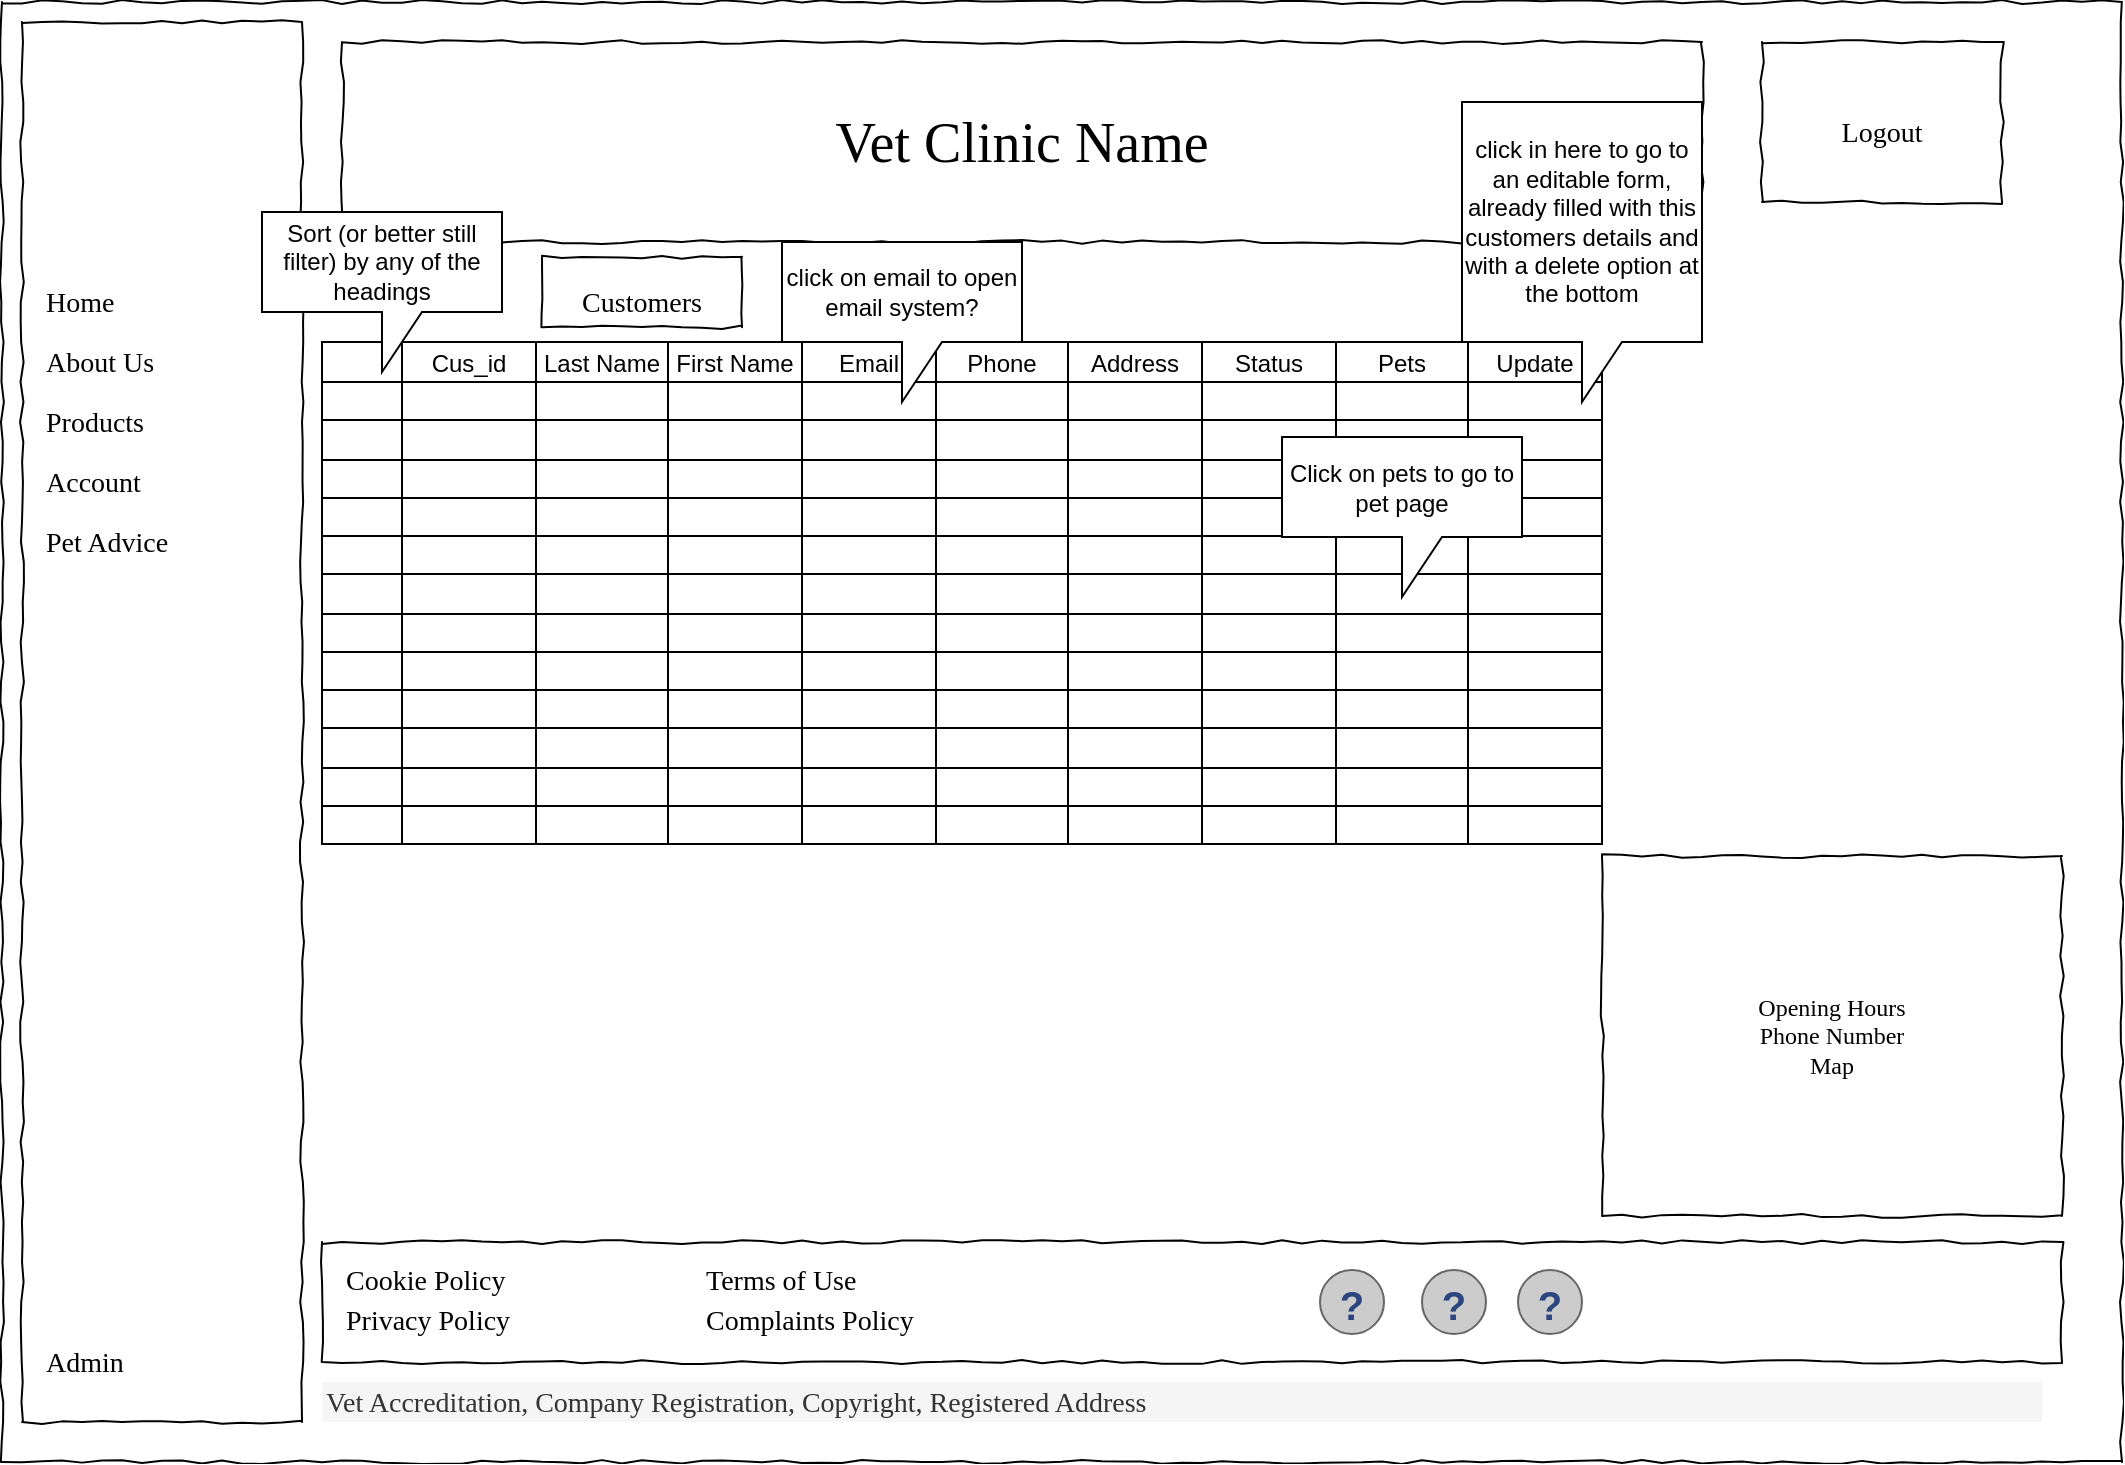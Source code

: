 <mxfile version="21.2.1" type="device">
  <diagram name="Page-1" id="03018318-947c-dd8e-b7a3-06fadd420f32">
    <mxGraphModel dx="1034" dy="700" grid="1" gridSize="10" guides="1" tooltips="1" connect="1" arrows="1" fold="1" page="1" pageScale="1" pageWidth="1100" pageHeight="850" background="none" math="0" shadow="0">
      <root>
        <mxCell id="0" />
        <mxCell id="1" parent="0" />
        <mxCell id="677b7b8949515195-1" value="" style="whiteSpace=wrap;html=1;rounded=0;shadow=0;labelBackgroundColor=none;strokeColor=#000000;strokeWidth=1;fillColor=none;fontFamily=Verdana;fontSize=12;fontColor=#000000;align=center;comic=1;" parent="1" vertex="1">
          <mxGeometry x="20" y="20" width="1060" height="730" as="geometry" />
        </mxCell>
        <mxCell id="677b7b8949515195-8" value="" style="whiteSpace=wrap;html=1;rounded=0;shadow=0;labelBackgroundColor=none;strokeWidth=1;fillColor=none;fontFamily=Verdana;fontSize=12;align=center;comic=1;" parent="1" vertex="1">
          <mxGeometry x="30" y="30" width="140" height="700" as="geometry" />
        </mxCell>
        <mxCell id="677b7b8949515195-26" value="&lt;div&gt;Opening Hours&lt;/div&gt;&lt;div&gt;Phone Number&lt;/div&gt;&lt;div&gt;Map&lt;br&gt;&lt;/div&gt;" style="whiteSpace=wrap;html=1;rounded=0;shadow=0;labelBackgroundColor=none;strokeWidth=1;fillColor=none;fontFamily=Verdana;fontSize=12;align=center;comic=1;" parent="1" vertex="1">
          <mxGeometry x="820" y="447" width="230" height="180" as="geometry" />
        </mxCell>
        <mxCell id="qz_svecnsdqs3by7-r_0-2" value="Vet Clinic Name" style="whiteSpace=wrap;html=1;rounded=0;shadow=0;labelBackgroundColor=none;strokeWidth=1;fontFamily=Verdana;fontSize=28;align=center;comic=1;" parent="1" vertex="1">
          <mxGeometry x="190" y="40" width="680" height="100" as="geometry" />
        </mxCell>
        <mxCell id="qz_svecnsdqs3by7-r_0-8" value="" style="whiteSpace=wrap;html=1;rounded=0;shadow=0;labelBackgroundColor=none;strokeWidth=1;fontFamily=Verdana;fontSize=28;align=center;comic=1;" parent="1" vertex="1">
          <mxGeometry x="180" y="640" width="870" height="60" as="geometry" />
        </mxCell>
        <mxCell id="qz_svecnsdqs3by7-r_0-9" value="" style="verticalLabelPosition=bottom;shadow=0;dashed=0;align=center;html=1;verticalAlign=top;strokeWidth=1;shape=mxgraph.mockup.misc.help_icon;" parent="1" vertex="1">
          <mxGeometry x="730" y="654" width="32" height="32" as="geometry" />
        </mxCell>
        <mxCell id="qz_svecnsdqs3by7-r_0-10" value="" style="verticalLabelPosition=bottom;shadow=0;dashed=0;align=center;html=1;verticalAlign=top;strokeWidth=1;shape=mxgraph.mockup.misc.help_icon;" parent="1" vertex="1">
          <mxGeometry x="679" y="654" width="32" height="32" as="geometry" />
        </mxCell>
        <mxCell id="qz_svecnsdqs3by7-r_0-11" value="" style="verticalLabelPosition=bottom;shadow=0;dashed=0;align=center;html=1;verticalAlign=top;strokeWidth=1;shape=mxgraph.mockup.misc.help_icon;" parent="1" vertex="1">
          <mxGeometry x="778" y="654" width="32" height="32" as="geometry" />
        </mxCell>
        <mxCell id="qz_svecnsdqs3by7-r_0-12" value="Cookie Policy" style="text;html=1;points=[];align=left;verticalAlign=top;spacingTop=-4;fontSize=14;fontFamily=Verdana" parent="1" vertex="1">
          <mxGeometry x="190" y="649" width="100" height="20" as="geometry" />
        </mxCell>
        <mxCell id="qz_svecnsdqs3by7-r_0-13" value="Vet Accreditation, Company Registration, Copyright, Registered Address" style="text;html=1;points=[];align=left;verticalAlign=top;spacingTop=-4;fontSize=14;fontFamily=Verdana;fillColor=#f5f5f5;fontColor=#333333;strokeColor=none;" parent="1" vertex="1">
          <mxGeometry x="180" y="710" width="860" height="20" as="geometry" />
        </mxCell>
        <mxCell id="qz_svecnsdqs3by7-r_0-14" value="Privacy Policy" style="text;html=1;points=[];align=left;verticalAlign=top;spacingTop=-4;fontSize=14;fontFamily=Verdana" parent="1" vertex="1">
          <mxGeometry x="190" y="669" width="100" height="20" as="geometry" />
        </mxCell>
        <mxCell id="qz_svecnsdqs3by7-r_0-15" value="Terms of Use" style="text;html=1;points=[];align=left;verticalAlign=top;spacingTop=-4;fontSize=14;fontFamily=Verdana" parent="1" vertex="1">
          <mxGeometry x="370" y="649" width="100" height="20" as="geometry" />
        </mxCell>
        <mxCell id="qz_svecnsdqs3by7-r_0-16" value="Complaints Policy" style="text;html=1;points=[];align=left;verticalAlign=top;spacingTop=-4;fontSize=14;fontFamily=Verdana" parent="1" vertex="1">
          <mxGeometry x="370" y="669" width="100" height="20" as="geometry" />
        </mxCell>
        <mxCell id="qz_svecnsdqs3by7-r_0-17" value="&lt;div align=&quot;center&quot;&gt;&lt;font style=&quot;font-size: 14px;&quot;&gt;Logout&lt;/font&gt;&lt;/div&gt;" style="whiteSpace=wrap;html=1;rounded=0;shadow=0;labelBackgroundColor=none;strokeWidth=1;fontFamily=Verdana;fontSize=28;align=center;comic=1;" parent="1" vertex="1">
          <mxGeometry x="900" y="40" width="120" height="80" as="geometry" />
        </mxCell>
        <mxCell id="qz_svecnsdqs3by7-r_0-19" value="Home" style="text;html=1;points=[];align=left;verticalAlign=top;spacingTop=-4;fontSize=14;fontFamily=Verdana" parent="1" vertex="1">
          <mxGeometry x="40" y="160" width="110" height="20" as="geometry" />
        </mxCell>
        <mxCell id="qz_svecnsdqs3by7-r_0-20" value="About Us" style="text;html=1;points=[];align=left;verticalAlign=top;spacingTop=-4;fontSize=14;fontFamily=Verdana" parent="1" vertex="1">
          <mxGeometry x="40" y="190" width="110" height="20" as="geometry" />
        </mxCell>
        <mxCell id="qz_svecnsdqs3by7-r_0-21" value="Products" style="text;html=1;points=[];align=left;verticalAlign=top;spacingTop=-4;fontSize=14;fontFamily=Verdana" parent="1" vertex="1">
          <mxGeometry x="40" y="220" width="110" height="20" as="geometry" />
        </mxCell>
        <mxCell id="qz_svecnsdqs3by7-r_0-22" value="Account" style="text;html=1;points=[];align=left;verticalAlign=top;spacingTop=-4;fontSize=14;fontFamily=Verdana" parent="1" vertex="1">
          <mxGeometry x="40" y="250" width="110" height="20" as="geometry" />
        </mxCell>
        <mxCell id="qz_svecnsdqs3by7-r_0-23" value="Pet Advice" style="text;html=1;points=[];align=left;verticalAlign=top;spacingTop=-4;fontSize=14;fontFamily=Verdana" parent="1" vertex="1">
          <mxGeometry x="40" y="280" width="110" height="20" as="geometry" />
        </mxCell>
        <mxCell id="qz_svecnsdqs3by7-r_0-25" value="Admin" style="text;html=1;points=[];align=left;verticalAlign=top;spacingTop=-4;fontSize=14;fontFamily=Verdana" parent="1" vertex="1">
          <mxGeometry x="40" y="690" width="110" height="20" as="geometry" />
        </mxCell>
        <mxCell id="YpGhRkBLHknayNMrXKQS-291" value="" style="shape=table;childLayout=tableLayout;startSize=0;fillColor=none;collapsible=0;recursiveResize=0;expand=0;" parent="1" vertex="1">
          <mxGeometry x="180" y="190" width="640" height="251" as="geometry" />
        </mxCell>
        <mxCell id="YpGhRkBLHknayNMrXKQS-292" value="" style="shape=tableRow;horizontal=0;swimlaneHead=0;swimlaneBody=0;top=0;left=0;strokeColor=inherit;bottom=0;right=0;dropTarget=0;fontStyle=0;fillColor=none;points=[[0,0.5],[1,0.5]];portConstraint=eastwest;startSize=40;collapsible=0;recursiveResize=0;expand=0;" parent="YpGhRkBLHknayNMrXKQS-291" vertex="1">
          <mxGeometry width="640" height="20" as="geometry" />
        </mxCell>
        <mxCell id="YpGhRkBLHknayNMrXKQS-293" value="Cus_id" style="swimlane;swimlaneHead=0;swimlaneBody=0;fontStyle=0;strokeColor=inherit;connectable=0;fillColor=none;startSize=40;collapsible=0;recursiveResize=0;expand=0;" parent="YpGhRkBLHknayNMrXKQS-292" vertex="1">
          <mxGeometry x="40" width="67" height="20" as="geometry">
            <mxRectangle width="67" height="20" as="alternateBounds" />
          </mxGeometry>
        </mxCell>
        <mxCell id="YpGhRkBLHknayNMrXKQS-294" value="Last Name" style="swimlane;swimlaneHead=0;swimlaneBody=0;fontStyle=0;strokeColor=inherit;connectable=0;fillColor=none;startSize=40;collapsible=0;recursiveResize=0;expand=0;" parent="YpGhRkBLHknayNMrXKQS-292" vertex="1">
          <mxGeometry x="107" width="66" height="20" as="geometry">
            <mxRectangle width="66" height="20" as="alternateBounds" />
          </mxGeometry>
        </mxCell>
        <mxCell id="YpGhRkBLHknayNMrXKQS-295" value="First Name" style="swimlane;swimlaneHead=0;swimlaneBody=0;fontStyle=0;strokeColor=inherit;connectable=0;fillColor=none;startSize=40;collapsible=0;recursiveResize=0;expand=0;" parent="YpGhRkBLHknayNMrXKQS-292" vertex="1">
          <mxGeometry x="173" width="67" height="20" as="geometry">
            <mxRectangle width="67" height="20" as="alternateBounds" />
          </mxGeometry>
        </mxCell>
        <mxCell id="YpGhRkBLHknayNMrXKQS-296" value="Email" style="swimlane;swimlaneHead=0;swimlaneBody=0;fontStyle=0;strokeColor=inherit;connectable=0;fillColor=none;startSize=40;collapsible=0;recursiveResize=0;expand=0;" parent="YpGhRkBLHknayNMrXKQS-292" vertex="1">
          <mxGeometry x="240" width="67" height="20" as="geometry">
            <mxRectangle width="67" height="20" as="alternateBounds" />
          </mxGeometry>
        </mxCell>
        <mxCell id="YpGhRkBLHknayNMrXKQS-297" value="Phone" style="swimlane;swimlaneHead=0;swimlaneBody=0;fontStyle=0;strokeColor=inherit;connectable=0;fillColor=none;startSize=40;collapsible=0;recursiveResize=0;expand=0;" parent="YpGhRkBLHknayNMrXKQS-292" vertex="1">
          <mxGeometry x="307" width="66" height="20" as="geometry">
            <mxRectangle width="66" height="20" as="alternateBounds" />
          </mxGeometry>
        </mxCell>
        <mxCell id="YpGhRkBLHknayNMrXKQS-298" value="Address" style="swimlane;swimlaneHead=0;swimlaneBody=0;fontStyle=0;strokeColor=inherit;connectable=0;fillColor=none;startSize=40;collapsible=0;recursiveResize=0;expand=0;" parent="YpGhRkBLHknayNMrXKQS-292" vertex="1">
          <mxGeometry x="373" width="67" height="20" as="geometry">
            <mxRectangle width="67" height="20" as="alternateBounds" />
          </mxGeometry>
        </mxCell>
        <mxCell id="YpGhRkBLHknayNMrXKQS-299" value="Status" style="swimlane;swimlaneHead=0;swimlaneBody=0;fontStyle=0;strokeColor=inherit;connectable=0;fillColor=none;startSize=40;collapsible=0;recursiveResize=0;expand=0;" parent="YpGhRkBLHknayNMrXKQS-292" vertex="1">
          <mxGeometry x="440" width="67" height="20" as="geometry">
            <mxRectangle width="67" height="20" as="alternateBounds" />
          </mxGeometry>
        </mxCell>
        <mxCell id="YpGhRkBLHknayNMrXKQS-300" value="Pets" style="swimlane;swimlaneHead=0;swimlaneBody=0;fontStyle=0;strokeColor=inherit;connectable=0;fillColor=none;startSize=40;collapsible=0;recursiveResize=0;expand=0;" parent="YpGhRkBLHknayNMrXKQS-292" vertex="1">
          <mxGeometry x="507" width="66" height="20" as="geometry">
            <mxRectangle width="66" height="20" as="alternateBounds" />
          </mxGeometry>
        </mxCell>
        <mxCell id="YpGhRkBLHknayNMrXKQS-301" value="Update" style="swimlane;swimlaneHead=0;swimlaneBody=0;fontStyle=0;strokeColor=inherit;connectable=0;fillColor=none;startSize=40;collapsible=0;recursiveResize=0;expand=0;" parent="YpGhRkBLHknayNMrXKQS-292" vertex="1">
          <mxGeometry x="573" width="67" height="20" as="geometry">
            <mxRectangle width="67" height="20" as="alternateBounds" />
          </mxGeometry>
        </mxCell>
        <mxCell id="YpGhRkBLHknayNMrXKQS-302" value="" style="shape=tableRow;horizontal=0;swimlaneHead=0;swimlaneBody=0;top=0;left=0;strokeColor=inherit;bottom=0;right=0;dropTarget=0;fontStyle=0;fillColor=none;points=[[0,0.5],[1,0.5]];portConstraint=eastwest;startSize=40;collapsible=0;recursiveResize=0;expand=0;" parent="YpGhRkBLHknayNMrXKQS-291" vertex="1">
          <mxGeometry y="20" width="640" height="19" as="geometry" />
        </mxCell>
        <mxCell id="YpGhRkBLHknayNMrXKQS-303" value="" style="swimlane;swimlaneHead=0;swimlaneBody=0;fontStyle=0;connectable=0;strokeColor=inherit;fillColor=none;startSize=0;collapsible=0;recursiveResize=0;expand=0;" parent="YpGhRkBLHknayNMrXKQS-302" vertex="1">
          <mxGeometry x="40" width="67" height="19" as="geometry">
            <mxRectangle width="67" height="19" as="alternateBounds" />
          </mxGeometry>
        </mxCell>
        <mxCell id="YpGhRkBLHknayNMrXKQS-304" value="" style="swimlane;swimlaneHead=0;swimlaneBody=0;fontStyle=0;connectable=0;strokeColor=inherit;fillColor=none;startSize=0;collapsible=0;recursiveResize=0;expand=0;" parent="YpGhRkBLHknayNMrXKQS-302" vertex="1">
          <mxGeometry x="107" width="66" height="19" as="geometry">
            <mxRectangle width="66" height="19" as="alternateBounds" />
          </mxGeometry>
        </mxCell>
        <mxCell id="YpGhRkBLHknayNMrXKQS-305" value="" style="swimlane;swimlaneHead=0;swimlaneBody=0;fontStyle=0;connectable=0;strokeColor=inherit;fillColor=none;startSize=0;collapsible=0;recursiveResize=0;expand=0;" parent="YpGhRkBLHknayNMrXKQS-302" vertex="1">
          <mxGeometry x="173" width="67" height="19" as="geometry">
            <mxRectangle width="67" height="19" as="alternateBounds" />
          </mxGeometry>
        </mxCell>
        <mxCell id="YpGhRkBLHknayNMrXKQS-306" value="" style="swimlane;swimlaneHead=0;swimlaneBody=0;fontStyle=0;connectable=0;strokeColor=inherit;fillColor=none;startSize=0;collapsible=0;recursiveResize=0;expand=0;" parent="YpGhRkBLHknayNMrXKQS-302" vertex="1">
          <mxGeometry x="240" width="67" height="19" as="geometry">
            <mxRectangle width="67" height="19" as="alternateBounds" />
          </mxGeometry>
        </mxCell>
        <mxCell id="YpGhRkBLHknayNMrXKQS-307" value="" style="swimlane;swimlaneHead=0;swimlaneBody=0;fontStyle=0;connectable=0;strokeColor=inherit;fillColor=none;startSize=0;collapsible=0;recursiveResize=0;expand=0;" parent="YpGhRkBLHknayNMrXKQS-302" vertex="1">
          <mxGeometry x="307" width="66" height="19" as="geometry">
            <mxRectangle width="66" height="19" as="alternateBounds" />
          </mxGeometry>
        </mxCell>
        <mxCell id="YpGhRkBLHknayNMrXKQS-308" value="" style="swimlane;swimlaneHead=0;swimlaneBody=0;fontStyle=0;connectable=0;strokeColor=inherit;fillColor=none;startSize=0;collapsible=0;recursiveResize=0;expand=0;" parent="YpGhRkBLHknayNMrXKQS-302" vertex="1">
          <mxGeometry x="373" width="67" height="19" as="geometry">
            <mxRectangle width="67" height="19" as="alternateBounds" />
          </mxGeometry>
        </mxCell>
        <mxCell id="YpGhRkBLHknayNMrXKQS-309" value="" style="swimlane;swimlaneHead=0;swimlaneBody=0;fontStyle=0;connectable=0;strokeColor=inherit;fillColor=none;startSize=0;collapsible=0;recursiveResize=0;expand=0;" parent="YpGhRkBLHknayNMrXKQS-302" vertex="1">
          <mxGeometry x="440" width="67" height="19" as="geometry">
            <mxRectangle width="67" height="19" as="alternateBounds" />
          </mxGeometry>
        </mxCell>
        <mxCell id="YpGhRkBLHknayNMrXKQS-310" value="" style="swimlane;swimlaneHead=0;swimlaneBody=0;fontStyle=0;connectable=0;strokeColor=inherit;fillColor=none;startSize=0;collapsible=0;recursiveResize=0;expand=0;" parent="YpGhRkBLHknayNMrXKQS-302" vertex="1">
          <mxGeometry x="507" width="66" height="19" as="geometry">
            <mxRectangle width="66" height="19" as="alternateBounds" />
          </mxGeometry>
        </mxCell>
        <mxCell id="YpGhRkBLHknayNMrXKQS-311" value="" style="swimlane;swimlaneHead=0;swimlaneBody=0;fontStyle=0;connectable=0;strokeColor=inherit;fillColor=none;startSize=0;collapsible=0;recursiveResize=0;expand=0;" parent="YpGhRkBLHknayNMrXKQS-302" vertex="1">
          <mxGeometry x="573" width="67" height="19" as="geometry">
            <mxRectangle width="67" height="19" as="alternateBounds" />
          </mxGeometry>
        </mxCell>
        <mxCell id="YpGhRkBLHknayNMrXKQS-312" value="" style="shape=tableRow;horizontal=0;swimlaneHead=0;swimlaneBody=0;top=0;left=0;strokeColor=inherit;bottom=0;right=0;dropTarget=0;fontStyle=0;fillColor=none;points=[[0,0.5],[1,0.5]];portConstraint=eastwest;startSize=40;collapsible=0;recursiveResize=0;expand=0;" parent="YpGhRkBLHknayNMrXKQS-291" vertex="1">
          <mxGeometry y="39" width="640" height="20" as="geometry" />
        </mxCell>
        <mxCell id="YpGhRkBLHknayNMrXKQS-313" value="" style="swimlane;swimlaneHead=0;swimlaneBody=0;fontStyle=0;connectable=0;strokeColor=inherit;fillColor=none;startSize=0;collapsible=0;recursiveResize=0;expand=0;" parent="YpGhRkBLHknayNMrXKQS-312" vertex="1">
          <mxGeometry x="40" width="67" height="20" as="geometry">
            <mxRectangle width="67" height="20" as="alternateBounds" />
          </mxGeometry>
        </mxCell>
        <mxCell id="YpGhRkBLHknayNMrXKQS-314" value="" style="swimlane;swimlaneHead=0;swimlaneBody=0;fontStyle=0;connectable=0;strokeColor=inherit;fillColor=none;startSize=0;collapsible=0;recursiveResize=0;expand=0;" parent="YpGhRkBLHknayNMrXKQS-312" vertex="1">
          <mxGeometry x="107" width="66" height="20" as="geometry">
            <mxRectangle width="66" height="20" as="alternateBounds" />
          </mxGeometry>
        </mxCell>
        <mxCell id="YpGhRkBLHknayNMrXKQS-315" value="" style="swimlane;swimlaneHead=0;swimlaneBody=0;fontStyle=0;connectable=0;strokeColor=inherit;fillColor=none;startSize=0;collapsible=0;recursiveResize=0;expand=0;" parent="YpGhRkBLHknayNMrXKQS-312" vertex="1">
          <mxGeometry x="173" width="67" height="20" as="geometry">
            <mxRectangle width="67" height="20" as="alternateBounds" />
          </mxGeometry>
        </mxCell>
        <mxCell id="YpGhRkBLHknayNMrXKQS-316" value="" style="swimlane;swimlaneHead=0;swimlaneBody=0;fontStyle=0;connectable=0;strokeColor=inherit;fillColor=none;startSize=0;collapsible=0;recursiveResize=0;expand=0;" parent="YpGhRkBLHknayNMrXKQS-312" vertex="1">
          <mxGeometry x="240" width="67" height="20" as="geometry">
            <mxRectangle width="67" height="20" as="alternateBounds" />
          </mxGeometry>
        </mxCell>
        <mxCell id="YpGhRkBLHknayNMrXKQS-317" value="" style="swimlane;swimlaneHead=0;swimlaneBody=0;fontStyle=0;connectable=0;strokeColor=inherit;fillColor=none;startSize=0;collapsible=0;recursiveResize=0;expand=0;" parent="YpGhRkBLHknayNMrXKQS-312" vertex="1">
          <mxGeometry x="307" width="66" height="20" as="geometry">
            <mxRectangle width="66" height="20" as="alternateBounds" />
          </mxGeometry>
        </mxCell>
        <mxCell id="YpGhRkBLHknayNMrXKQS-318" value="" style="swimlane;swimlaneHead=0;swimlaneBody=0;fontStyle=0;connectable=0;strokeColor=inherit;fillColor=none;startSize=0;collapsible=0;recursiveResize=0;expand=0;" parent="YpGhRkBLHknayNMrXKQS-312" vertex="1">
          <mxGeometry x="373" width="67" height="20" as="geometry">
            <mxRectangle width="67" height="20" as="alternateBounds" />
          </mxGeometry>
        </mxCell>
        <mxCell id="YpGhRkBLHknayNMrXKQS-319" value="" style="swimlane;swimlaneHead=0;swimlaneBody=0;fontStyle=0;connectable=0;strokeColor=inherit;fillColor=none;startSize=0;collapsible=0;recursiveResize=0;expand=0;" parent="YpGhRkBLHknayNMrXKQS-312" vertex="1">
          <mxGeometry x="440" width="67" height="20" as="geometry">
            <mxRectangle width="67" height="20" as="alternateBounds" />
          </mxGeometry>
        </mxCell>
        <mxCell id="YpGhRkBLHknayNMrXKQS-320" value="" style="swimlane;swimlaneHead=0;swimlaneBody=0;fontStyle=0;connectable=0;strokeColor=inherit;fillColor=none;startSize=0;collapsible=0;recursiveResize=0;expand=0;" parent="YpGhRkBLHknayNMrXKQS-312" vertex="1">
          <mxGeometry x="507" width="66" height="20" as="geometry">
            <mxRectangle width="66" height="20" as="alternateBounds" />
          </mxGeometry>
        </mxCell>
        <mxCell id="YpGhRkBLHknayNMrXKQS-422" value="Click on pets to go to pet page" style="shape=callout;whiteSpace=wrap;html=1;perimeter=calloutPerimeter;" parent="YpGhRkBLHknayNMrXKQS-320" vertex="1">
          <mxGeometry x="-27" y="8.5" width="120" height="80" as="geometry" />
        </mxCell>
        <mxCell id="YpGhRkBLHknayNMrXKQS-321" value="" style="swimlane;swimlaneHead=0;swimlaneBody=0;fontStyle=0;connectable=0;strokeColor=inherit;fillColor=none;startSize=0;collapsible=0;recursiveResize=0;expand=0;" parent="YpGhRkBLHknayNMrXKQS-312" vertex="1">
          <mxGeometry x="573" width="67" height="20" as="geometry">
            <mxRectangle width="67" height="20" as="alternateBounds" />
          </mxGeometry>
        </mxCell>
        <mxCell id="YpGhRkBLHknayNMrXKQS-322" value="" style="shape=tableRow;horizontal=0;swimlaneHead=0;swimlaneBody=0;top=0;left=0;strokeColor=inherit;bottom=0;right=0;dropTarget=0;fontStyle=0;fillColor=none;points=[[0,0.5],[1,0.5]];portConstraint=eastwest;startSize=40;collapsible=0;recursiveResize=0;expand=0;" parent="YpGhRkBLHknayNMrXKQS-291" vertex="1">
          <mxGeometry y="59" width="640" height="19" as="geometry" />
        </mxCell>
        <mxCell id="YpGhRkBLHknayNMrXKQS-323" value="" style="swimlane;swimlaneHead=0;swimlaneBody=0;fontStyle=0;connectable=0;strokeColor=inherit;fillColor=none;startSize=0;collapsible=0;recursiveResize=0;expand=0;" parent="YpGhRkBLHknayNMrXKQS-322" vertex="1">
          <mxGeometry x="40" width="67" height="19" as="geometry">
            <mxRectangle width="67" height="19" as="alternateBounds" />
          </mxGeometry>
        </mxCell>
        <mxCell id="YpGhRkBLHknayNMrXKQS-324" value="" style="swimlane;swimlaneHead=0;swimlaneBody=0;fontStyle=0;connectable=0;strokeColor=inherit;fillColor=none;startSize=0;collapsible=0;recursiveResize=0;expand=0;" parent="YpGhRkBLHknayNMrXKQS-322" vertex="1">
          <mxGeometry x="107" width="66" height="19" as="geometry">
            <mxRectangle width="66" height="19" as="alternateBounds" />
          </mxGeometry>
        </mxCell>
        <mxCell id="YpGhRkBLHknayNMrXKQS-325" value="" style="swimlane;swimlaneHead=0;swimlaneBody=0;fontStyle=0;connectable=0;strokeColor=inherit;fillColor=none;startSize=0;collapsible=0;recursiveResize=0;expand=0;" parent="YpGhRkBLHknayNMrXKQS-322" vertex="1">
          <mxGeometry x="173" width="67" height="19" as="geometry">
            <mxRectangle width="67" height="19" as="alternateBounds" />
          </mxGeometry>
        </mxCell>
        <mxCell id="YpGhRkBLHknayNMrXKQS-326" value="" style="swimlane;swimlaneHead=0;swimlaneBody=0;fontStyle=0;connectable=0;strokeColor=inherit;fillColor=none;startSize=0;collapsible=0;recursiveResize=0;expand=0;" parent="YpGhRkBLHknayNMrXKQS-322" vertex="1">
          <mxGeometry x="240" width="67" height="19" as="geometry">
            <mxRectangle width="67" height="19" as="alternateBounds" />
          </mxGeometry>
        </mxCell>
        <mxCell id="YpGhRkBLHknayNMrXKQS-327" value="" style="swimlane;swimlaneHead=0;swimlaneBody=0;fontStyle=0;connectable=0;strokeColor=inherit;fillColor=none;startSize=0;collapsible=0;recursiveResize=0;expand=0;" parent="YpGhRkBLHknayNMrXKQS-322" vertex="1">
          <mxGeometry x="307" width="66" height="19" as="geometry">
            <mxRectangle width="66" height="19" as="alternateBounds" />
          </mxGeometry>
        </mxCell>
        <mxCell id="YpGhRkBLHknayNMrXKQS-328" value="" style="swimlane;swimlaneHead=0;swimlaneBody=0;fontStyle=0;connectable=0;strokeColor=inherit;fillColor=none;startSize=0;collapsible=0;recursiveResize=0;expand=0;" parent="YpGhRkBLHknayNMrXKQS-322" vertex="1">
          <mxGeometry x="373" width="67" height="19" as="geometry">
            <mxRectangle width="67" height="19" as="alternateBounds" />
          </mxGeometry>
        </mxCell>
        <mxCell id="YpGhRkBLHknayNMrXKQS-329" value="" style="swimlane;swimlaneHead=0;swimlaneBody=0;fontStyle=0;connectable=0;strokeColor=inherit;fillColor=none;startSize=0;collapsible=0;recursiveResize=0;expand=0;" parent="YpGhRkBLHknayNMrXKQS-322" vertex="1">
          <mxGeometry x="440" width="67" height="19" as="geometry">
            <mxRectangle width="67" height="19" as="alternateBounds" />
          </mxGeometry>
        </mxCell>
        <mxCell id="YpGhRkBLHknayNMrXKQS-330" value="" style="swimlane;swimlaneHead=0;swimlaneBody=0;fontStyle=0;connectable=0;strokeColor=inherit;fillColor=none;startSize=0;collapsible=0;recursiveResize=0;expand=0;" parent="YpGhRkBLHknayNMrXKQS-322" vertex="1">
          <mxGeometry x="507" width="66" height="19" as="geometry">
            <mxRectangle width="66" height="19" as="alternateBounds" />
          </mxGeometry>
        </mxCell>
        <mxCell id="YpGhRkBLHknayNMrXKQS-331" value="" style="swimlane;swimlaneHead=0;swimlaneBody=0;fontStyle=0;connectable=0;strokeColor=inherit;fillColor=none;startSize=0;collapsible=0;recursiveResize=0;expand=0;" parent="YpGhRkBLHknayNMrXKQS-322" vertex="1">
          <mxGeometry x="573" width="67" height="19" as="geometry">
            <mxRectangle width="67" height="19" as="alternateBounds" />
          </mxGeometry>
        </mxCell>
        <mxCell id="YpGhRkBLHknayNMrXKQS-332" value="" style="shape=tableRow;horizontal=0;swimlaneHead=0;swimlaneBody=0;top=0;left=0;strokeColor=inherit;bottom=0;right=0;dropTarget=0;fontStyle=0;fillColor=none;points=[[0,0.5],[1,0.5]];portConstraint=eastwest;startSize=40;collapsible=0;recursiveResize=0;expand=0;" parent="YpGhRkBLHknayNMrXKQS-291" vertex="1">
          <mxGeometry y="78" width="640" height="19" as="geometry" />
        </mxCell>
        <mxCell id="YpGhRkBLHknayNMrXKQS-333" value="" style="swimlane;swimlaneHead=0;swimlaneBody=0;fontStyle=0;connectable=0;strokeColor=inherit;fillColor=none;startSize=0;collapsible=0;recursiveResize=0;expand=0;" parent="YpGhRkBLHknayNMrXKQS-332" vertex="1">
          <mxGeometry x="40" width="67" height="19" as="geometry">
            <mxRectangle width="67" height="19" as="alternateBounds" />
          </mxGeometry>
        </mxCell>
        <mxCell id="YpGhRkBLHknayNMrXKQS-334" value="" style="swimlane;swimlaneHead=0;swimlaneBody=0;fontStyle=0;connectable=0;strokeColor=inherit;fillColor=none;startSize=0;collapsible=0;recursiveResize=0;expand=0;" parent="YpGhRkBLHknayNMrXKQS-332" vertex="1">
          <mxGeometry x="107" width="66" height="19" as="geometry">
            <mxRectangle width="66" height="19" as="alternateBounds" />
          </mxGeometry>
        </mxCell>
        <mxCell id="YpGhRkBLHknayNMrXKQS-335" value="" style="swimlane;swimlaneHead=0;swimlaneBody=0;fontStyle=0;connectable=0;strokeColor=inherit;fillColor=none;startSize=0;collapsible=0;recursiveResize=0;expand=0;" parent="YpGhRkBLHknayNMrXKQS-332" vertex="1">
          <mxGeometry x="173" width="67" height="19" as="geometry">
            <mxRectangle width="67" height="19" as="alternateBounds" />
          </mxGeometry>
        </mxCell>
        <mxCell id="YpGhRkBLHknayNMrXKQS-336" value="" style="swimlane;swimlaneHead=0;swimlaneBody=0;fontStyle=0;connectable=0;strokeColor=inherit;fillColor=none;startSize=0;collapsible=0;recursiveResize=0;expand=0;" parent="YpGhRkBLHknayNMrXKQS-332" vertex="1">
          <mxGeometry x="240" width="67" height="19" as="geometry">
            <mxRectangle width="67" height="19" as="alternateBounds" />
          </mxGeometry>
        </mxCell>
        <mxCell id="YpGhRkBLHknayNMrXKQS-337" value="" style="swimlane;swimlaneHead=0;swimlaneBody=0;fontStyle=0;connectable=0;strokeColor=inherit;fillColor=none;startSize=0;collapsible=0;recursiveResize=0;expand=0;" parent="YpGhRkBLHknayNMrXKQS-332" vertex="1">
          <mxGeometry x="307" width="66" height="19" as="geometry">
            <mxRectangle width="66" height="19" as="alternateBounds" />
          </mxGeometry>
        </mxCell>
        <mxCell id="YpGhRkBLHknayNMrXKQS-338" value="" style="swimlane;swimlaneHead=0;swimlaneBody=0;fontStyle=0;connectable=0;strokeColor=inherit;fillColor=none;startSize=0;collapsible=0;recursiveResize=0;expand=0;" parent="YpGhRkBLHknayNMrXKQS-332" vertex="1">
          <mxGeometry x="373" width="67" height="19" as="geometry">
            <mxRectangle width="67" height="19" as="alternateBounds" />
          </mxGeometry>
        </mxCell>
        <mxCell id="YpGhRkBLHknayNMrXKQS-339" value="" style="swimlane;swimlaneHead=0;swimlaneBody=0;fontStyle=0;connectable=0;strokeColor=inherit;fillColor=none;startSize=0;collapsible=0;recursiveResize=0;expand=0;" parent="YpGhRkBLHknayNMrXKQS-332" vertex="1">
          <mxGeometry x="440" width="67" height="19" as="geometry">
            <mxRectangle width="67" height="19" as="alternateBounds" />
          </mxGeometry>
        </mxCell>
        <mxCell id="YpGhRkBLHknayNMrXKQS-340" value="" style="swimlane;swimlaneHead=0;swimlaneBody=0;fontStyle=0;connectable=0;strokeColor=inherit;fillColor=none;startSize=0;collapsible=0;recursiveResize=0;expand=0;" parent="YpGhRkBLHknayNMrXKQS-332" vertex="1">
          <mxGeometry x="507" width="66" height="19" as="geometry">
            <mxRectangle width="66" height="19" as="alternateBounds" />
          </mxGeometry>
        </mxCell>
        <mxCell id="YpGhRkBLHknayNMrXKQS-341" value="" style="swimlane;swimlaneHead=0;swimlaneBody=0;fontStyle=0;connectable=0;strokeColor=inherit;fillColor=none;startSize=0;collapsible=0;recursiveResize=0;expand=0;" parent="YpGhRkBLHknayNMrXKQS-332" vertex="1">
          <mxGeometry x="573" width="67" height="19" as="geometry">
            <mxRectangle width="67" height="19" as="alternateBounds" />
          </mxGeometry>
        </mxCell>
        <mxCell id="YpGhRkBLHknayNMrXKQS-342" value="" style="shape=tableRow;horizontal=0;swimlaneHead=0;swimlaneBody=0;top=0;left=0;strokeColor=inherit;bottom=0;right=0;dropTarget=0;fontStyle=0;fillColor=none;points=[[0,0.5],[1,0.5]];portConstraint=eastwest;startSize=40;collapsible=0;recursiveResize=0;expand=0;" parent="YpGhRkBLHknayNMrXKQS-291" vertex="1">
          <mxGeometry y="97" width="640" height="19" as="geometry" />
        </mxCell>
        <mxCell id="YpGhRkBLHknayNMrXKQS-343" value="" style="swimlane;swimlaneHead=0;swimlaneBody=0;fontStyle=0;connectable=0;strokeColor=inherit;fillColor=none;startSize=0;collapsible=0;recursiveResize=0;expand=0;" parent="YpGhRkBLHknayNMrXKQS-342" vertex="1">
          <mxGeometry x="40" width="67" height="19" as="geometry">
            <mxRectangle width="67" height="19" as="alternateBounds" />
          </mxGeometry>
        </mxCell>
        <mxCell id="YpGhRkBLHknayNMrXKQS-344" value="" style="swimlane;swimlaneHead=0;swimlaneBody=0;fontStyle=0;connectable=0;strokeColor=inherit;fillColor=none;startSize=0;collapsible=0;recursiveResize=0;expand=0;" parent="YpGhRkBLHknayNMrXKQS-342" vertex="1">
          <mxGeometry x="107" width="66" height="19" as="geometry">
            <mxRectangle width="66" height="19" as="alternateBounds" />
          </mxGeometry>
        </mxCell>
        <mxCell id="YpGhRkBLHknayNMrXKQS-345" value="" style="swimlane;swimlaneHead=0;swimlaneBody=0;fontStyle=0;connectable=0;strokeColor=inherit;fillColor=none;startSize=0;collapsible=0;recursiveResize=0;expand=0;" parent="YpGhRkBLHknayNMrXKQS-342" vertex="1">
          <mxGeometry x="173" width="67" height="19" as="geometry">
            <mxRectangle width="67" height="19" as="alternateBounds" />
          </mxGeometry>
        </mxCell>
        <mxCell id="YpGhRkBLHknayNMrXKQS-346" value="" style="swimlane;swimlaneHead=0;swimlaneBody=0;fontStyle=0;connectable=0;strokeColor=inherit;fillColor=none;startSize=0;collapsible=0;recursiveResize=0;expand=0;" parent="YpGhRkBLHknayNMrXKQS-342" vertex="1">
          <mxGeometry x="240" width="67" height="19" as="geometry">
            <mxRectangle width="67" height="19" as="alternateBounds" />
          </mxGeometry>
        </mxCell>
        <mxCell id="YpGhRkBLHknayNMrXKQS-347" value="" style="swimlane;swimlaneHead=0;swimlaneBody=0;fontStyle=0;connectable=0;strokeColor=inherit;fillColor=none;startSize=0;collapsible=0;recursiveResize=0;expand=0;" parent="YpGhRkBLHknayNMrXKQS-342" vertex="1">
          <mxGeometry x="307" width="66" height="19" as="geometry">
            <mxRectangle width="66" height="19" as="alternateBounds" />
          </mxGeometry>
        </mxCell>
        <mxCell id="YpGhRkBLHknayNMrXKQS-348" value="" style="swimlane;swimlaneHead=0;swimlaneBody=0;fontStyle=0;connectable=0;strokeColor=inherit;fillColor=none;startSize=0;collapsible=0;recursiveResize=0;expand=0;" parent="YpGhRkBLHknayNMrXKQS-342" vertex="1">
          <mxGeometry x="373" width="67" height="19" as="geometry">
            <mxRectangle width="67" height="19" as="alternateBounds" />
          </mxGeometry>
        </mxCell>
        <mxCell id="YpGhRkBLHknayNMrXKQS-349" value="" style="swimlane;swimlaneHead=0;swimlaneBody=0;fontStyle=0;connectable=0;strokeColor=inherit;fillColor=none;startSize=0;collapsible=0;recursiveResize=0;expand=0;" parent="YpGhRkBLHknayNMrXKQS-342" vertex="1">
          <mxGeometry x="440" width="67" height="19" as="geometry">
            <mxRectangle width="67" height="19" as="alternateBounds" />
          </mxGeometry>
        </mxCell>
        <mxCell id="YpGhRkBLHknayNMrXKQS-350" value="" style="swimlane;swimlaneHead=0;swimlaneBody=0;fontStyle=0;connectable=0;strokeColor=inherit;fillColor=none;startSize=0;collapsible=0;recursiveResize=0;expand=0;" parent="YpGhRkBLHknayNMrXKQS-342" vertex="1">
          <mxGeometry x="507" width="66" height="19" as="geometry">
            <mxRectangle width="66" height="19" as="alternateBounds" />
          </mxGeometry>
        </mxCell>
        <mxCell id="YpGhRkBLHknayNMrXKQS-351" value="" style="swimlane;swimlaneHead=0;swimlaneBody=0;fontStyle=0;connectable=0;strokeColor=inherit;fillColor=none;startSize=0;collapsible=0;recursiveResize=0;expand=0;" parent="YpGhRkBLHknayNMrXKQS-342" vertex="1">
          <mxGeometry x="573" width="67" height="19" as="geometry">
            <mxRectangle width="67" height="19" as="alternateBounds" />
          </mxGeometry>
        </mxCell>
        <mxCell id="YpGhRkBLHknayNMrXKQS-352" value="" style="shape=tableRow;horizontal=0;swimlaneHead=0;swimlaneBody=0;top=0;left=0;strokeColor=inherit;bottom=0;right=0;dropTarget=0;fontStyle=0;fillColor=none;points=[[0,0.5],[1,0.5]];portConstraint=eastwest;startSize=40;collapsible=0;recursiveResize=0;expand=0;" parent="YpGhRkBLHknayNMrXKQS-291" vertex="1">
          <mxGeometry y="116" width="640" height="20" as="geometry" />
        </mxCell>
        <mxCell id="YpGhRkBLHknayNMrXKQS-353" value="" style="swimlane;swimlaneHead=0;swimlaneBody=0;fontStyle=0;connectable=0;strokeColor=inherit;fillColor=none;startSize=0;collapsible=0;recursiveResize=0;expand=0;" parent="YpGhRkBLHknayNMrXKQS-352" vertex="1">
          <mxGeometry x="40" width="67" height="20" as="geometry">
            <mxRectangle width="67" height="20" as="alternateBounds" />
          </mxGeometry>
        </mxCell>
        <mxCell id="YpGhRkBLHknayNMrXKQS-354" value="" style="swimlane;swimlaneHead=0;swimlaneBody=0;fontStyle=0;connectable=0;strokeColor=inherit;fillColor=none;startSize=0;collapsible=0;recursiveResize=0;expand=0;" parent="YpGhRkBLHknayNMrXKQS-352" vertex="1">
          <mxGeometry x="107" width="66" height="20" as="geometry">
            <mxRectangle width="66" height="20" as="alternateBounds" />
          </mxGeometry>
        </mxCell>
        <mxCell id="YpGhRkBLHknayNMrXKQS-355" value="" style="swimlane;swimlaneHead=0;swimlaneBody=0;fontStyle=0;connectable=0;strokeColor=inherit;fillColor=none;startSize=0;collapsible=0;recursiveResize=0;expand=0;" parent="YpGhRkBLHknayNMrXKQS-352" vertex="1">
          <mxGeometry x="173" width="67" height="20" as="geometry">
            <mxRectangle width="67" height="20" as="alternateBounds" />
          </mxGeometry>
        </mxCell>
        <mxCell id="YpGhRkBLHknayNMrXKQS-356" value="" style="swimlane;swimlaneHead=0;swimlaneBody=0;fontStyle=0;connectable=0;strokeColor=inherit;fillColor=none;startSize=0;collapsible=0;recursiveResize=0;expand=0;" parent="YpGhRkBLHknayNMrXKQS-352" vertex="1">
          <mxGeometry x="240" width="67" height="20" as="geometry">
            <mxRectangle width="67" height="20" as="alternateBounds" />
          </mxGeometry>
        </mxCell>
        <mxCell id="YpGhRkBLHknayNMrXKQS-357" value="" style="swimlane;swimlaneHead=0;swimlaneBody=0;fontStyle=0;connectable=0;strokeColor=inherit;fillColor=none;startSize=0;collapsible=0;recursiveResize=0;expand=0;" parent="YpGhRkBLHknayNMrXKQS-352" vertex="1">
          <mxGeometry x="307" width="66" height="20" as="geometry">
            <mxRectangle width="66" height="20" as="alternateBounds" />
          </mxGeometry>
        </mxCell>
        <mxCell id="YpGhRkBLHknayNMrXKQS-358" value="" style="swimlane;swimlaneHead=0;swimlaneBody=0;fontStyle=0;connectable=0;strokeColor=inherit;fillColor=none;startSize=0;collapsible=0;recursiveResize=0;expand=0;" parent="YpGhRkBLHknayNMrXKQS-352" vertex="1">
          <mxGeometry x="373" width="67" height="20" as="geometry">
            <mxRectangle width="67" height="20" as="alternateBounds" />
          </mxGeometry>
        </mxCell>
        <mxCell id="YpGhRkBLHknayNMrXKQS-359" value="" style="swimlane;swimlaneHead=0;swimlaneBody=0;fontStyle=0;connectable=0;strokeColor=inherit;fillColor=none;startSize=0;collapsible=0;recursiveResize=0;expand=0;" parent="YpGhRkBLHknayNMrXKQS-352" vertex="1">
          <mxGeometry x="440" width="67" height="20" as="geometry">
            <mxRectangle width="67" height="20" as="alternateBounds" />
          </mxGeometry>
        </mxCell>
        <mxCell id="YpGhRkBLHknayNMrXKQS-360" value="" style="swimlane;swimlaneHead=0;swimlaneBody=0;fontStyle=0;connectable=0;strokeColor=inherit;fillColor=none;startSize=0;collapsible=0;recursiveResize=0;expand=0;" parent="YpGhRkBLHknayNMrXKQS-352" vertex="1">
          <mxGeometry x="507" width="66" height="20" as="geometry">
            <mxRectangle width="66" height="20" as="alternateBounds" />
          </mxGeometry>
        </mxCell>
        <mxCell id="YpGhRkBLHknayNMrXKQS-361" value="" style="swimlane;swimlaneHead=0;swimlaneBody=0;fontStyle=0;connectable=0;strokeColor=inherit;fillColor=none;startSize=0;collapsible=0;recursiveResize=0;expand=0;" parent="YpGhRkBLHknayNMrXKQS-352" vertex="1">
          <mxGeometry x="573" width="67" height="20" as="geometry">
            <mxRectangle width="67" height="20" as="alternateBounds" />
          </mxGeometry>
        </mxCell>
        <mxCell id="YpGhRkBLHknayNMrXKQS-362" value="" style="shape=tableRow;horizontal=0;swimlaneHead=0;swimlaneBody=0;top=0;left=0;strokeColor=inherit;bottom=0;right=0;dropTarget=0;fontStyle=0;fillColor=none;points=[[0,0.5],[1,0.5]];portConstraint=eastwest;startSize=40;collapsible=0;recursiveResize=0;expand=0;" parent="YpGhRkBLHknayNMrXKQS-291" vertex="1">
          <mxGeometry y="136" width="640" height="19" as="geometry" />
        </mxCell>
        <mxCell id="YpGhRkBLHknayNMrXKQS-363" value="" style="swimlane;swimlaneHead=0;swimlaneBody=0;fontStyle=0;connectable=0;strokeColor=inherit;fillColor=none;startSize=0;collapsible=0;recursiveResize=0;expand=0;" parent="YpGhRkBLHknayNMrXKQS-362" vertex="1">
          <mxGeometry x="40" width="67" height="19" as="geometry">
            <mxRectangle width="67" height="19" as="alternateBounds" />
          </mxGeometry>
        </mxCell>
        <mxCell id="YpGhRkBLHknayNMrXKQS-364" value="" style="swimlane;swimlaneHead=0;swimlaneBody=0;fontStyle=0;connectable=0;strokeColor=inherit;fillColor=none;startSize=0;collapsible=0;recursiveResize=0;expand=0;" parent="YpGhRkBLHknayNMrXKQS-362" vertex="1">
          <mxGeometry x="107" width="66" height="19" as="geometry">
            <mxRectangle width="66" height="19" as="alternateBounds" />
          </mxGeometry>
        </mxCell>
        <mxCell id="YpGhRkBLHknayNMrXKQS-365" value="" style="swimlane;swimlaneHead=0;swimlaneBody=0;fontStyle=0;connectable=0;strokeColor=inherit;fillColor=none;startSize=0;collapsible=0;recursiveResize=0;expand=0;" parent="YpGhRkBLHknayNMrXKQS-362" vertex="1">
          <mxGeometry x="173" width="67" height="19" as="geometry">
            <mxRectangle width="67" height="19" as="alternateBounds" />
          </mxGeometry>
        </mxCell>
        <mxCell id="YpGhRkBLHknayNMrXKQS-366" value="" style="swimlane;swimlaneHead=0;swimlaneBody=0;fontStyle=0;connectable=0;strokeColor=inherit;fillColor=none;startSize=0;collapsible=0;recursiveResize=0;expand=0;" parent="YpGhRkBLHknayNMrXKQS-362" vertex="1">
          <mxGeometry x="240" width="67" height="19" as="geometry">
            <mxRectangle width="67" height="19" as="alternateBounds" />
          </mxGeometry>
        </mxCell>
        <mxCell id="YpGhRkBLHknayNMrXKQS-367" value="" style="swimlane;swimlaneHead=0;swimlaneBody=0;fontStyle=0;connectable=0;strokeColor=inherit;fillColor=none;startSize=0;collapsible=0;recursiveResize=0;expand=0;" parent="YpGhRkBLHknayNMrXKQS-362" vertex="1">
          <mxGeometry x="307" width="66" height="19" as="geometry">
            <mxRectangle width="66" height="19" as="alternateBounds" />
          </mxGeometry>
        </mxCell>
        <mxCell id="YpGhRkBLHknayNMrXKQS-368" value="" style="swimlane;swimlaneHead=0;swimlaneBody=0;fontStyle=0;connectable=0;strokeColor=inherit;fillColor=none;startSize=0;collapsible=0;recursiveResize=0;expand=0;" parent="YpGhRkBLHknayNMrXKQS-362" vertex="1">
          <mxGeometry x="373" width="67" height="19" as="geometry">
            <mxRectangle width="67" height="19" as="alternateBounds" />
          </mxGeometry>
        </mxCell>
        <mxCell id="YpGhRkBLHknayNMrXKQS-369" value="" style="swimlane;swimlaneHead=0;swimlaneBody=0;fontStyle=0;connectable=0;strokeColor=inherit;fillColor=none;startSize=0;collapsible=0;recursiveResize=0;expand=0;" parent="YpGhRkBLHknayNMrXKQS-362" vertex="1">
          <mxGeometry x="440" width="67" height="19" as="geometry">
            <mxRectangle width="67" height="19" as="alternateBounds" />
          </mxGeometry>
        </mxCell>
        <mxCell id="YpGhRkBLHknayNMrXKQS-370" value="" style="swimlane;swimlaneHead=0;swimlaneBody=0;fontStyle=0;connectable=0;strokeColor=inherit;fillColor=none;startSize=0;collapsible=0;recursiveResize=0;expand=0;" parent="YpGhRkBLHknayNMrXKQS-362" vertex="1">
          <mxGeometry x="507" width="66" height="19" as="geometry">
            <mxRectangle width="66" height="19" as="alternateBounds" />
          </mxGeometry>
        </mxCell>
        <mxCell id="YpGhRkBLHknayNMrXKQS-371" value="" style="swimlane;swimlaneHead=0;swimlaneBody=0;fontStyle=0;connectable=0;strokeColor=inherit;fillColor=none;startSize=0;collapsible=0;recursiveResize=0;expand=0;" parent="YpGhRkBLHknayNMrXKQS-362" vertex="1">
          <mxGeometry x="573" width="67" height="19" as="geometry">
            <mxRectangle width="67" height="19" as="alternateBounds" />
          </mxGeometry>
        </mxCell>
        <mxCell id="YpGhRkBLHknayNMrXKQS-372" value="" style="shape=tableRow;horizontal=0;swimlaneHead=0;swimlaneBody=0;top=0;left=0;strokeColor=inherit;bottom=0;right=0;dropTarget=0;fontStyle=0;fillColor=none;points=[[0,0.5],[1,0.5]];portConstraint=eastwest;startSize=40;collapsible=0;recursiveResize=0;expand=0;" parent="YpGhRkBLHknayNMrXKQS-291" vertex="1">
          <mxGeometry y="155" width="640" height="19" as="geometry" />
        </mxCell>
        <mxCell id="YpGhRkBLHknayNMrXKQS-373" value="" style="swimlane;swimlaneHead=0;swimlaneBody=0;fontStyle=0;connectable=0;strokeColor=inherit;fillColor=none;startSize=0;collapsible=0;recursiveResize=0;expand=0;" parent="YpGhRkBLHknayNMrXKQS-372" vertex="1">
          <mxGeometry x="40" width="67" height="19" as="geometry">
            <mxRectangle width="67" height="19" as="alternateBounds" />
          </mxGeometry>
        </mxCell>
        <mxCell id="YpGhRkBLHknayNMrXKQS-374" value="" style="swimlane;swimlaneHead=0;swimlaneBody=0;fontStyle=0;connectable=0;strokeColor=inherit;fillColor=none;startSize=0;collapsible=0;recursiveResize=0;expand=0;" parent="YpGhRkBLHknayNMrXKQS-372" vertex="1">
          <mxGeometry x="107" width="66" height="19" as="geometry">
            <mxRectangle width="66" height="19" as="alternateBounds" />
          </mxGeometry>
        </mxCell>
        <mxCell id="YpGhRkBLHknayNMrXKQS-375" value="" style="swimlane;swimlaneHead=0;swimlaneBody=0;fontStyle=0;connectable=0;strokeColor=inherit;fillColor=none;startSize=0;collapsible=0;recursiveResize=0;expand=0;" parent="YpGhRkBLHknayNMrXKQS-372" vertex="1">
          <mxGeometry x="173" width="67" height="19" as="geometry">
            <mxRectangle width="67" height="19" as="alternateBounds" />
          </mxGeometry>
        </mxCell>
        <mxCell id="YpGhRkBLHknayNMrXKQS-376" value="" style="swimlane;swimlaneHead=0;swimlaneBody=0;fontStyle=0;connectable=0;strokeColor=inherit;fillColor=none;startSize=0;collapsible=0;recursiveResize=0;expand=0;" parent="YpGhRkBLHknayNMrXKQS-372" vertex="1">
          <mxGeometry x="240" width="67" height="19" as="geometry">
            <mxRectangle width="67" height="19" as="alternateBounds" />
          </mxGeometry>
        </mxCell>
        <mxCell id="YpGhRkBLHknayNMrXKQS-377" value="" style="swimlane;swimlaneHead=0;swimlaneBody=0;fontStyle=0;connectable=0;strokeColor=inherit;fillColor=none;startSize=0;collapsible=0;recursiveResize=0;expand=0;" parent="YpGhRkBLHknayNMrXKQS-372" vertex="1">
          <mxGeometry x="307" width="66" height="19" as="geometry">
            <mxRectangle width="66" height="19" as="alternateBounds" />
          </mxGeometry>
        </mxCell>
        <mxCell id="YpGhRkBLHknayNMrXKQS-378" value="" style="swimlane;swimlaneHead=0;swimlaneBody=0;fontStyle=0;connectable=0;strokeColor=inherit;fillColor=none;startSize=0;collapsible=0;recursiveResize=0;expand=0;" parent="YpGhRkBLHknayNMrXKQS-372" vertex="1">
          <mxGeometry x="373" width="67" height="19" as="geometry">
            <mxRectangle width="67" height="19" as="alternateBounds" />
          </mxGeometry>
        </mxCell>
        <mxCell id="YpGhRkBLHknayNMrXKQS-379" value="" style="swimlane;swimlaneHead=0;swimlaneBody=0;fontStyle=0;connectable=0;strokeColor=inherit;fillColor=none;startSize=0;collapsible=0;recursiveResize=0;expand=0;" parent="YpGhRkBLHknayNMrXKQS-372" vertex="1">
          <mxGeometry x="440" width="67" height="19" as="geometry">
            <mxRectangle width="67" height="19" as="alternateBounds" />
          </mxGeometry>
        </mxCell>
        <mxCell id="YpGhRkBLHknayNMrXKQS-380" value="" style="swimlane;swimlaneHead=0;swimlaneBody=0;fontStyle=0;connectable=0;strokeColor=inherit;fillColor=none;startSize=0;collapsible=0;recursiveResize=0;expand=0;" parent="YpGhRkBLHknayNMrXKQS-372" vertex="1">
          <mxGeometry x="507" width="66" height="19" as="geometry">
            <mxRectangle width="66" height="19" as="alternateBounds" />
          </mxGeometry>
        </mxCell>
        <mxCell id="YpGhRkBLHknayNMrXKQS-381" value="" style="swimlane;swimlaneHead=0;swimlaneBody=0;fontStyle=0;connectable=0;strokeColor=inherit;fillColor=none;startSize=0;collapsible=0;recursiveResize=0;expand=0;" parent="YpGhRkBLHknayNMrXKQS-372" vertex="1">
          <mxGeometry x="573" width="67" height="19" as="geometry">
            <mxRectangle width="67" height="19" as="alternateBounds" />
          </mxGeometry>
        </mxCell>
        <mxCell id="YpGhRkBLHknayNMrXKQS-382" value="" style="shape=tableRow;horizontal=0;swimlaneHead=0;swimlaneBody=0;top=0;left=0;strokeColor=inherit;bottom=0;right=0;dropTarget=0;fontStyle=0;fillColor=none;points=[[0,0.5],[1,0.5]];portConstraint=eastwest;startSize=40;collapsible=0;recursiveResize=0;expand=0;" parent="YpGhRkBLHknayNMrXKQS-291" vertex="1">
          <mxGeometry y="174" width="640" height="19" as="geometry" />
        </mxCell>
        <mxCell id="YpGhRkBLHknayNMrXKQS-383" value="" style="swimlane;swimlaneHead=0;swimlaneBody=0;fontStyle=0;connectable=0;strokeColor=inherit;fillColor=none;startSize=0;collapsible=0;recursiveResize=0;expand=0;" parent="YpGhRkBLHknayNMrXKQS-382" vertex="1">
          <mxGeometry x="40" width="67" height="19" as="geometry">
            <mxRectangle width="67" height="19" as="alternateBounds" />
          </mxGeometry>
        </mxCell>
        <mxCell id="YpGhRkBLHknayNMrXKQS-384" value="" style="swimlane;swimlaneHead=0;swimlaneBody=0;fontStyle=0;connectable=0;strokeColor=inherit;fillColor=none;startSize=0;collapsible=0;recursiveResize=0;expand=0;" parent="YpGhRkBLHknayNMrXKQS-382" vertex="1">
          <mxGeometry x="107" width="66" height="19" as="geometry">
            <mxRectangle width="66" height="19" as="alternateBounds" />
          </mxGeometry>
        </mxCell>
        <mxCell id="YpGhRkBLHknayNMrXKQS-385" value="" style="swimlane;swimlaneHead=0;swimlaneBody=0;fontStyle=0;connectable=0;strokeColor=inherit;fillColor=none;startSize=0;collapsible=0;recursiveResize=0;expand=0;" parent="YpGhRkBLHknayNMrXKQS-382" vertex="1">
          <mxGeometry x="173" width="67" height="19" as="geometry">
            <mxRectangle width="67" height="19" as="alternateBounds" />
          </mxGeometry>
        </mxCell>
        <mxCell id="YpGhRkBLHknayNMrXKQS-386" value="" style="swimlane;swimlaneHead=0;swimlaneBody=0;fontStyle=0;connectable=0;strokeColor=inherit;fillColor=none;startSize=0;collapsible=0;recursiveResize=0;expand=0;" parent="YpGhRkBLHknayNMrXKQS-382" vertex="1">
          <mxGeometry x="240" width="67" height="19" as="geometry">
            <mxRectangle width="67" height="19" as="alternateBounds" />
          </mxGeometry>
        </mxCell>
        <mxCell id="YpGhRkBLHknayNMrXKQS-387" value="" style="swimlane;swimlaneHead=0;swimlaneBody=0;fontStyle=0;connectable=0;strokeColor=inherit;fillColor=none;startSize=0;collapsible=0;recursiveResize=0;expand=0;" parent="YpGhRkBLHknayNMrXKQS-382" vertex="1">
          <mxGeometry x="307" width="66" height="19" as="geometry">
            <mxRectangle width="66" height="19" as="alternateBounds" />
          </mxGeometry>
        </mxCell>
        <mxCell id="YpGhRkBLHknayNMrXKQS-388" value="" style="swimlane;swimlaneHead=0;swimlaneBody=0;fontStyle=0;connectable=0;strokeColor=inherit;fillColor=none;startSize=0;collapsible=0;recursiveResize=0;expand=0;" parent="YpGhRkBLHknayNMrXKQS-382" vertex="1">
          <mxGeometry x="373" width="67" height="19" as="geometry">
            <mxRectangle width="67" height="19" as="alternateBounds" />
          </mxGeometry>
        </mxCell>
        <mxCell id="YpGhRkBLHknayNMrXKQS-389" value="" style="swimlane;swimlaneHead=0;swimlaneBody=0;fontStyle=0;connectable=0;strokeColor=inherit;fillColor=none;startSize=0;collapsible=0;recursiveResize=0;expand=0;" parent="YpGhRkBLHknayNMrXKQS-382" vertex="1">
          <mxGeometry x="440" width="67" height="19" as="geometry">
            <mxRectangle width="67" height="19" as="alternateBounds" />
          </mxGeometry>
        </mxCell>
        <mxCell id="YpGhRkBLHknayNMrXKQS-390" value="" style="swimlane;swimlaneHead=0;swimlaneBody=0;fontStyle=0;connectable=0;strokeColor=inherit;fillColor=none;startSize=0;collapsible=0;recursiveResize=0;expand=0;" parent="YpGhRkBLHknayNMrXKQS-382" vertex="1">
          <mxGeometry x="507" width="66" height="19" as="geometry">
            <mxRectangle width="66" height="19" as="alternateBounds" />
          </mxGeometry>
        </mxCell>
        <mxCell id="YpGhRkBLHknayNMrXKQS-391" value="" style="swimlane;swimlaneHead=0;swimlaneBody=0;fontStyle=0;connectable=0;strokeColor=inherit;fillColor=none;startSize=0;collapsible=0;recursiveResize=0;expand=0;" parent="YpGhRkBLHknayNMrXKQS-382" vertex="1">
          <mxGeometry x="573" width="67" height="19" as="geometry">
            <mxRectangle width="67" height="19" as="alternateBounds" />
          </mxGeometry>
        </mxCell>
        <mxCell id="YpGhRkBLHknayNMrXKQS-392" value="" style="shape=tableRow;horizontal=0;swimlaneHead=0;swimlaneBody=0;top=0;left=0;strokeColor=inherit;bottom=0;right=0;dropTarget=0;fontStyle=0;fillColor=none;points=[[0,0.5],[1,0.5]];portConstraint=eastwest;startSize=40;collapsible=0;recursiveResize=0;expand=0;" parent="YpGhRkBLHknayNMrXKQS-291" vertex="1">
          <mxGeometry y="193" width="640" height="20" as="geometry" />
        </mxCell>
        <mxCell id="YpGhRkBLHknayNMrXKQS-393" value="" style="swimlane;swimlaneHead=0;swimlaneBody=0;fontStyle=0;connectable=0;strokeColor=inherit;fillColor=none;startSize=0;collapsible=0;recursiveResize=0;expand=0;" parent="YpGhRkBLHknayNMrXKQS-392" vertex="1">
          <mxGeometry x="40" width="67" height="20" as="geometry">
            <mxRectangle width="67" height="20" as="alternateBounds" />
          </mxGeometry>
        </mxCell>
        <mxCell id="YpGhRkBLHknayNMrXKQS-394" value="" style="swimlane;swimlaneHead=0;swimlaneBody=0;fontStyle=0;connectable=0;strokeColor=inherit;fillColor=none;startSize=0;collapsible=0;recursiveResize=0;expand=0;" parent="YpGhRkBLHknayNMrXKQS-392" vertex="1">
          <mxGeometry x="107" width="66" height="20" as="geometry">
            <mxRectangle width="66" height="20" as="alternateBounds" />
          </mxGeometry>
        </mxCell>
        <mxCell id="YpGhRkBLHknayNMrXKQS-395" value="" style="swimlane;swimlaneHead=0;swimlaneBody=0;fontStyle=0;connectable=0;strokeColor=inherit;fillColor=none;startSize=0;collapsible=0;recursiveResize=0;expand=0;" parent="YpGhRkBLHknayNMrXKQS-392" vertex="1">
          <mxGeometry x="173" width="67" height="20" as="geometry">
            <mxRectangle width="67" height="20" as="alternateBounds" />
          </mxGeometry>
        </mxCell>
        <mxCell id="YpGhRkBLHknayNMrXKQS-396" value="" style="swimlane;swimlaneHead=0;swimlaneBody=0;fontStyle=0;connectable=0;strokeColor=inherit;fillColor=none;startSize=0;collapsible=0;recursiveResize=0;expand=0;" parent="YpGhRkBLHknayNMrXKQS-392" vertex="1">
          <mxGeometry x="240" width="67" height="20" as="geometry">
            <mxRectangle width="67" height="20" as="alternateBounds" />
          </mxGeometry>
        </mxCell>
        <mxCell id="YpGhRkBLHknayNMrXKQS-397" value="" style="swimlane;swimlaneHead=0;swimlaneBody=0;fontStyle=0;connectable=0;strokeColor=inherit;fillColor=none;startSize=0;collapsible=0;recursiveResize=0;expand=0;" parent="YpGhRkBLHknayNMrXKQS-392" vertex="1">
          <mxGeometry x="307" width="66" height="20" as="geometry">
            <mxRectangle width="66" height="20" as="alternateBounds" />
          </mxGeometry>
        </mxCell>
        <mxCell id="YpGhRkBLHknayNMrXKQS-398" value="" style="swimlane;swimlaneHead=0;swimlaneBody=0;fontStyle=0;connectable=0;strokeColor=inherit;fillColor=none;startSize=0;collapsible=0;recursiveResize=0;expand=0;" parent="YpGhRkBLHknayNMrXKQS-392" vertex="1">
          <mxGeometry x="373" width="67" height="20" as="geometry">
            <mxRectangle width="67" height="20" as="alternateBounds" />
          </mxGeometry>
        </mxCell>
        <mxCell id="YpGhRkBLHknayNMrXKQS-399" value="" style="swimlane;swimlaneHead=0;swimlaneBody=0;fontStyle=0;connectable=0;strokeColor=inherit;fillColor=none;startSize=0;collapsible=0;recursiveResize=0;expand=0;" parent="YpGhRkBLHknayNMrXKQS-392" vertex="1">
          <mxGeometry x="440" width="67" height="20" as="geometry">
            <mxRectangle width="67" height="20" as="alternateBounds" />
          </mxGeometry>
        </mxCell>
        <mxCell id="YpGhRkBLHknayNMrXKQS-400" value="" style="swimlane;swimlaneHead=0;swimlaneBody=0;fontStyle=0;connectable=0;strokeColor=inherit;fillColor=none;startSize=0;collapsible=0;recursiveResize=0;expand=0;" parent="YpGhRkBLHknayNMrXKQS-392" vertex="1">
          <mxGeometry x="507" width="66" height="20" as="geometry">
            <mxRectangle width="66" height="20" as="alternateBounds" />
          </mxGeometry>
        </mxCell>
        <mxCell id="YpGhRkBLHknayNMrXKQS-401" value="" style="swimlane;swimlaneHead=0;swimlaneBody=0;fontStyle=0;connectable=0;strokeColor=inherit;fillColor=none;startSize=0;collapsible=0;recursiveResize=0;expand=0;" parent="YpGhRkBLHknayNMrXKQS-392" vertex="1">
          <mxGeometry x="573" width="67" height="20" as="geometry">
            <mxRectangle width="67" height="20" as="alternateBounds" />
          </mxGeometry>
        </mxCell>
        <mxCell id="YpGhRkBLHknayNMrXKQS-402" value="" style="shape=tableRow;horizontal=0;swimlaneHead=0;swimlaneBody=0;top=0;left=0;strokeColor=inherit;bottom=0;right=0;dropTarget=0;fontStyle=0;fillColor=none;points=[[0,0.5],[1,0.5]];portConstraint=eastwest;startSize=40;collapsible=0;recursiveResize=0;expand=0;" parent="YpGhRkBLHknayNMrXKQS-291" vertex="1">
          <mxGeometry y="213" width="640" height="19" as="geometry" />
        </mxCell>
        <mxCell id="YpGhRkBLHknayNMrXKQS-403" value="" style="swimlane;swimlaneHead=0;swimlaneBody=0;fontStyle=0;connectable=0;strokeColor=inherit;fillColor=none;startSize=0;collapsible=0;recursiveResize=0;expand=0;" parent="YpGhRkBLHknayNMrXKQS-402" vertex="1">
          <mxGeometry x="40" width="67" height="19" as="geometry">
            <mxRectangle width="67" height="19" as="alternateBounds" />
          </mxGeometry>
        </mxCell>
        <mxCell id="YpGhRkBLHknayNMrXKQS-404" value="" style="swimlane;swimlaneHead=0;swimlaneBody=0;fontStyle=0;connectable=0;strokeColor=inherit;fillColor=none;startSize=0;collapsible=0;recursiveResize=0;expand=0;" parent="YpGhRkBLHknayNMrXKQS-402" vertex="1">
          <mxGeometry x="107" width="66" height="19" as="geometry">
            <mxRectangle width="66" height="19" as="alternateBounds" />
          </mxGeometry>
        </mxCell>
        <mxCell id="YpGhRkBLHknayNMrXKQS-405" value="" style="swimlane;swimlaneHead=0;swimlaneBody=0;fontStyle=0;connectable=0;strokeColor=inherit;fillColor=none;startSize=0;collapsible=0;recursiveResize=0;expand=0;" parent="YpGhRkBLHknayNMrXKQS-402" vertex="1">
          <mxGeometry x="173" width="67" height="19" as="geometry">
            <mxRectangle width="67" height="19" as="alternateBounds" />
          </mxGeometry>
        </mxCell>
        <mxCell id="YpGhRkBLHknayNMrXKQS-406" value="" style="swimlane;swimlaneHead=0;swimlaneBody=0;fontStyle=0;connectable=0;strokeColor=inherit;fillColor=none;startSize=0;collapsible=0;recursiveResize=0;expand=0;" parent="YpGhRkBLHknayNMrXKQS-402" vertex="1">
          <mxGeometry x="240" width="67" height="19" as="geometry">
            <mxRectangle width="67" height="19" as="alternateBounds" />
          </mxGeometry>
        </mxCell>
        <mxCell id="YpGhRkBLHknayNMrXKQS-407" value="" style="swimlane;swimlaneHead=0;swimlaneBody=0;fontStyle=0;connectable=0;strokeColor=inherit;fillColor=none;startSize=0;collapsible=0;recursiveResize=0;expand=0;" parent="YpGhRkBLHknayNMrXKQS-402" vertex="1">
          <mxGeometry x="307" width="66" height="19" as="geometry">
            <mxRectangle width="66" height="19" as="alternateBounds" />
          </mxGeometry>
        </mxCell>
        <mxCell id="YpGhRkBLHknayNMrXKQS-408" value="" style="swimlane;swimlaneHead=0;swimlaneBody=0;fontStyle=0;connectable=0;strokeColor=inherit;fillColor=none;startSize=0;collapsible=0;recursiveResize=0;expand=0;" parent="YpGhRkBLHknayNMrXKQS-402" vertex="1">
          <mxGeometry x="373" width="67" height="19" as="geometry">
            <mxRectangle width="67" height="19" as="alternateBounds" />
          </mxGeometry>
        </mxCell>
        <mxCell id="YpGhRkBLHknayNMrXKQS-409" value="" style="swimlane;swimlaneHead=0;swimlaneBody=0;fontStyle=0;connectable=0;strokeColor=inherit;fillColor=none;startSize=0;collapsible=0;recursiveResize=0;expand=0;" parent="YpGhRkBLHknayNMrXKQS-402" vertex="1">
          <mxGeometry x="440" width="67" height="19" as="geometry">
            <mxRectangle width="67" height="19" as="alternateBounds" />
          </mxGeometry>
        </mxCell>
        <mxCell id="YpGhRkBLHknayNMrXKQS-410" value="" style="swimlane;swimlaneHead=0;swimlaneBody=0;fontStyle=0;connectable=0;strokeColor=inherit;fillColor=none;startSize=0;collapsible=0;recursiveResize=0;expand=0;" parent="YpGhRkBLHknayNMrXKQS-402" vertex="1">
          <mxGeometry x="507" width="66" height="19" as="geometry">
            <mxRectangle width="66" height="19" as="alternateBounds" />
          </mxGeometry>
        </mxCell>
        <mxCell id="YpGhRkBLHknayNMrXKQS-411" value="" style="swimlane;swimlaneHead=0;swimlaneBody=0;fontStyle=0;connectable=0;strokeColor=inherit;fillColor=none;startSize=0;collapsible=0;recursiveResize=0;expand=0;" parent="YpGhRkBLHknayNMrXKQS-402" vertex="1">
          <mxGeometry x="573" width="67" height="19" as="geometry">
            <mxRectangle width="67" height="19" as="alternateBounds" />
          </mxGeometry>
        </mxCell>
        <mxCell id="YpGhRkBLHknayNMrXKQS-412" value="" style="shape=tableRow;horizontal=0;swimlaneHead=0;swimlaneBody=0;top=0;left=0;strokeColor=inherit;bottom=0;right=0;dropTarget=0;fontStyle=0;fillColor=none;points=[[0,0.5],[1,0.5]];portConstraint=eastwest;startSize=40;collapsible=0;recursiveResize=0;expand=0;" parent="YpGhRkBLHknayNMrXKQS-291" vertex="1">
          <mxGeometry y="232" width="640" height="19" as="geometry" />
        </mxCell>
        <mxCell id="YpGhRkBLHknayNMrXKQS-413" value="" style="swimlane;swimlaneHead=0;swimlaneBody=0;fontStyle=0;connectable=0;strokeColor=inherit;fillColor=none;startSize=0;collapsible=0;recursiveResize=0;expand=0;" parent="YpGhRkBLHknayNMrXKQS-412" vertex="1">
          <mxGeometry x="40" width="67" height="19" as="geometry">
            <mxRectangle width="67" height="19" as="alternateBounds" />
          </mxGeometry>
        </mxCell>
        <mxCell id="YpGhRkBLHknayNMrXKQS-414" value="" style="swimlane;swimlaneHead=0;swimlaneBody=0;fontStyle=0;connectable=0;strokeColor=inherit;fillColor=none;startSize=0;collapsible=0;recursiveResize=0;expand=0;" parent="YpGhRkBLHknayNMrXKQS-412" vertex="1">
          <mxGeometry x="107" width="66" height="19" as="geometry">
            <mxRectangle width="66" height="19" as="alternateBounds" />
          </mxGeometry>
        </mxCell>
        <mxCell id="YpGhRkBLHknayNMrXKQS-415" value="" style="swimlane;swimlaneHead=0;swimlaneBody=0;fontStyle=0;connectable=0;strokeColor=inherit;fillColor=none;startSize=0;collapsible=0;recursiveResize=0;expand=0;" parent="YpGhRkBLHknayNMrXKQS-412" vertex="1">
          <mxGeometry x="173" width="67" height="19" as="geometry">
            <mxRectangle width="67" height="19" as="alternateBounds" />
          </mxGeometry>
        </mxCell>
        <mxCell id="YpGhRkBLHknayNMrXKQS-416" value="" style="swimlane;swimlaneHead=0;swimlaneBody=0;fontStyle=0;connectable=0;strokeColor=inherit;fillColor=none;startSize=0;collapsible=0;recursiveResize=0;expand=0;" parent="YpGhRkBLHknayNMrXKQS-412" vertex="1">
          <mxGeometry x="240" width="67" height="19" as="geometry">
            <mxRectangle width="67" height="19" as="alternateBounds" />
          </mxGeometry>
        </mxCell>
        <mxCell id="YpGhRkBLHknayNMrXKQS-417" value="" style="swimlane;swimlaneHead=0;swimlaneBody=0;fontStyle=0;connectable=0;strokeColor=inherit;fillColor=none;startSize=0;collapsible=0;recursiveResize=0;expand=0;" parent="YpGhRkBLHknayNMrXKQS-412" vertex="1">
          <mxGeometry x="307" width="66" height="19" as="geometry">
            <mxRectangle width="66" height="19" as="alternateBounds" />
          </mxGeometry>
        </mxCell>
        <mxCell id="YpGhRkBLHknayNMrXKQS-418" value="" style="swimlane;swimlaneHead=0;swimlaneBody=0;fontStyle=0;connectable=0;strokeColor=inherit;fillColor=none;startSize=0;collapsible=0;recursiveResize=0;expand=0;" parent="YpGhRkBLHknayNMrXKQS-412" vertex="1">
          <mxGeometry x="373" width="67" height="19" as="geometry">
            <mxRectangle width="67" height="19" as="alternateBounds" />
          </mxGeometry>
        </mxCell>
        <mxCell id="YpGhRkBLHknayNMrXKQS-419" value="" style="swimlane;swimlaneHead=0;swimlaneBody=0;fontStyle=0;connectable=0;strokeColor=inherit;fillColor=none;startSize=0;collapsible=0;recursiveResize=0;expand=0;" parent="YpGhRkBLHknayNMrXKQS-412" vertex="1">
          <mxGeometry x="440" width="67" height="19" as="geometry">
            <mxRectangle width="67" height="19" as="alternateBounds" />
          </mxGeometry>
        </mxCell>
        <mxCell id="YpGhRkBLHknayNMrXKQS-420" value="" style="swimlane;swimlaneHead=0;swimlaneBody=0;fontStyle=0;connectable=0;strokeColor=inherit;fillColor=none;startSize=0;collapsible=0;recursiveResize=0;expand=0;" parent="YpGhRkBLHknayNMrXKQS-412" vertex="1">
          <mxGeometry x="507" width="66" height="19" as="geometry">
            <mxRectangle width="66" height="19" as="alternateBounds" />
          </mxGeometry>
        </mxCell>
        <mxCell id="YpGhRkBLHknayNMrXKQS-421" value="" style="swimlane;swimlaneHead=0;swimlaneBody=0;fontStyle=0;connectable=0;strokeColor=inherit;fillColor=none;startSize=0;collapsible=0;recursiveResize=0;expand=0;" parent="YpGhRkBLHknayNMrXKQS-412" vertex="1">
          <mxGeometry x="573" width="67" height="19" as="geometry">
            <mxRectangle width="67" height="19" as="alternateBounds" />
          </mxGeometry>
        </mxCell>
        <mxCell id="YpGhRkBLHknayNMrXKQS-423" value="click in here to go to an editable form, already filled with this customers details and with a delete option at the bottom" style="shape=callout;whiteSpace=wrap;html=1;perimeter=calloutPerimeter;" parent="1" vertex="1">
          <mxGeometry x="750" y="70" width="120" height="150" as="geometry" />
        </mxCell>
        <mxCell id="qz_svecnsdqs3by7-r_0-18" value="&lt;font style=&quot;font-size: 14px;&quot;&gt;Customers&lt;/font&gt;" style="whiteSpace=wrap;html=1;rounded=0;shadow=0;labelBackgroundColor=none;strokeWidth=1;fontFamily=Verdana;fontSize=28;align=center;comic=1;" parent="1" vertex="1">
          <mxGeometry x="290" y="147.38" width="100" height="35.25" as="geometry" />
        </mxCell>
        <mxCell id="YpGhRkBLHknayNMrXKQS-424" value="Sort (or better still filter) by any of the headings" style="shape=callout;whiteSpace=wrap;html=1;perimeter=calloutPerimeter;" parent="1" vertex="1">
          <mxGeometry x="150" y="125.01" width="120" height="80" as="geometry" />
        </mxCell>
        <mxCell id="kg68NQ-i2UF1LJ9AUR5V-1" value="click on email to open email system?" style="shape=callout;whiteSpace=wrap;html=1;perimeter=calloutPerimeter;" parent="1" vertex="1">
          <mxGeometry x="410" y="140" width="120" height="80" as="geometry" />
        </mxCell>
      </root>
    </mxGraphModel>
  </diagram>
</mxfile>
